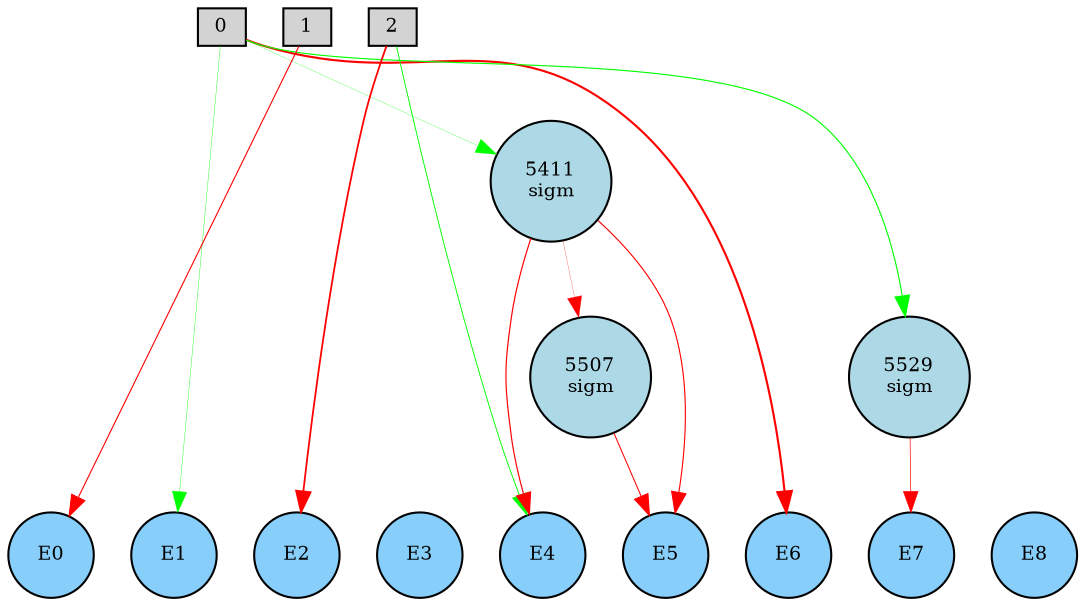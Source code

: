 digraph {
	node [fontsize=9 height=0.2 shape=circle width=0.2]
	subgraph inputs {
		node [shape=box style=filled]
		rank=source
		0 [fillcolor=lightgray]
		1 [fillcolor=lightgray]
		0 -> 1 [style=invis]
		2 [fillcolor=lightgray]
		1 -> 2 [style=invis]
	}
	subgraph outputs {
		node [style=filled]
		rank=sink
		E0 [fillcolor=lightskyblue fontsize=9 height=0.2 shape=circle width=0.2]
		E1 [fillcolor=lightskyblue fontsize=9 height=0.2 shape=circle width=0.2]
		E0 -> E1 [style=invis]
		E2 [fillcolor=lightskyblue fontsize=9 height=0.2 shape=circle width=0.2]
		E1 -> E2 [style=invis]
		E3 [fillcolor=lightskyblue fontsize=9 height=0.2 shape=circle width=0.2]
		E2 -> E3 [style=invis]
		E4 [fillcolor=lightskyblue fontsize=9 height=0.2 shape=circle width=0.2]
		E3 -> E4 [style=invis]
		E5 [fillcolor=lightskyblue fontsize=9 height=0.2 shape=circle width=0.2]
		E4 -> E5 [style=invis]
		E6 [fillcolor=lightskyblue fontsize=9 height=0.2 shape=circle width=0.2]
		E5 -> E6 [style=invis]
		E7 [fillcolor=lightskyblue fontsize=9 height=0.2 shape=circle width=0.2]
		E6 -> E7 [style=invis]
		E8 [fillcolor=lightskyblue fontsize=9 height=0.2 shape=circle width=0.2]
		E7 -> E8 [style=invis]
	}
	5411 [label="5411
sigm" fillcolor=lightblue style=filled]
	5507 [label="5507
sigm" fillcolor=lightblue style=filled]
	5529 [label="5529
sigm" fillcolor=lightblue style=filled]
	2 -> E2 [color=red penwidth=0.8496735310589493 style=solid]
	1 -> E0 [color=red penwidth=0.5284140061886189 style=solid]
	0 -> E6 [color=red penwidth=1.020592343155164 style=solid]
	0 -> 5411 [color=green penwidth=0.13650228217805188 style=solid]
	5411 -> E4 [color=red penwidth=0.5694940117767013 style=solid]
	5411 -> E5 [color=red penwidth=0.5417689827943657 style=solid]
	5411 -> 5507 [color=red penwidth=0.12223866770255462 style=solid]
	5507 -> E5 [color=red penwidth=0.4991290718054807 style=solid]
	0 -> E1 [color=green penwidth=0.18812456635570832 style=solid]
	0 -> 5529 [color=green penwidth=0.544943138698217 style=solid]
	5529 -> E7 [color=red penwidth=0.3305116898384637 style=solid]
	2 -> E4 [color=green penwidth=0.4427090761043474 style=solid]
}
